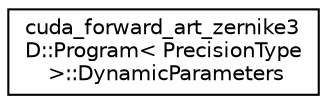 digraph "Graphical Class Hierarchy"
{
  edge [fontname="Helvetica",fontsize="10",labelfontname="Helvetica",labelfontsize="10"];
  node [fontname="Helvetica",fontsize="10",shape=record];
  rankdir="LR";
  Node0 [label="cuda_forward_art_zernike3\lD::Program\< PrecisionType\l \>::DynamicParameters",height=0.2,width=0.4,color="black", fillcolor="white", style="filled",URL="$structcuda__forward__art__zernike3D_1_1Program_1_1DynamicParameters.html"];
}
